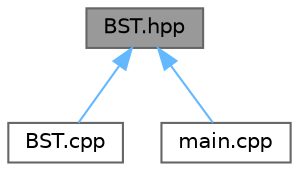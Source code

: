 digraph "BST.hpp"
{
 // LATEX_PDF_SIZE
  bgcolor="transparent";
  edge [fontname=Helvetica,fontsize=10,labelfontname=Helvetica,labelfontsize=10];
  node [fontname=Helvetica,fontsize=10,shape=box,height=0.2,width=0.4];
  Node1 [id="Node000001",label="BST.hpp",height=0.2,width=0.4,color="gray40", fillcolor="grey60", style="filled", fontcolor="black",tooltip="Plik nagłówkowy implementacji drzewa BST."];
  Node1 -> Node2 [id="edge1_Node000001_Node000002",dir="back",color="steelblue1",style="solid",tooltip=" "];
  Node2 [id="Node000002",label="BST.cpp",height=0.2,width=0.4,color="grey40", fillcolor="white", style="filled",URL="$BST_8cpp.html",tooltip="Plik implementacji drzewa BST."];
  Node1 -> Node3 [id="edge2_Node000001_Node000003",dir="back",color="steelblue1",style="solid",tooltip=" "];
  Node3 [id="Node000003",label="main.cpp",height=0.2,width=0.4,color="grey40", fillcolor="white", style="filled",URL="$main_8cpp.html",tooltip=" "];
}

